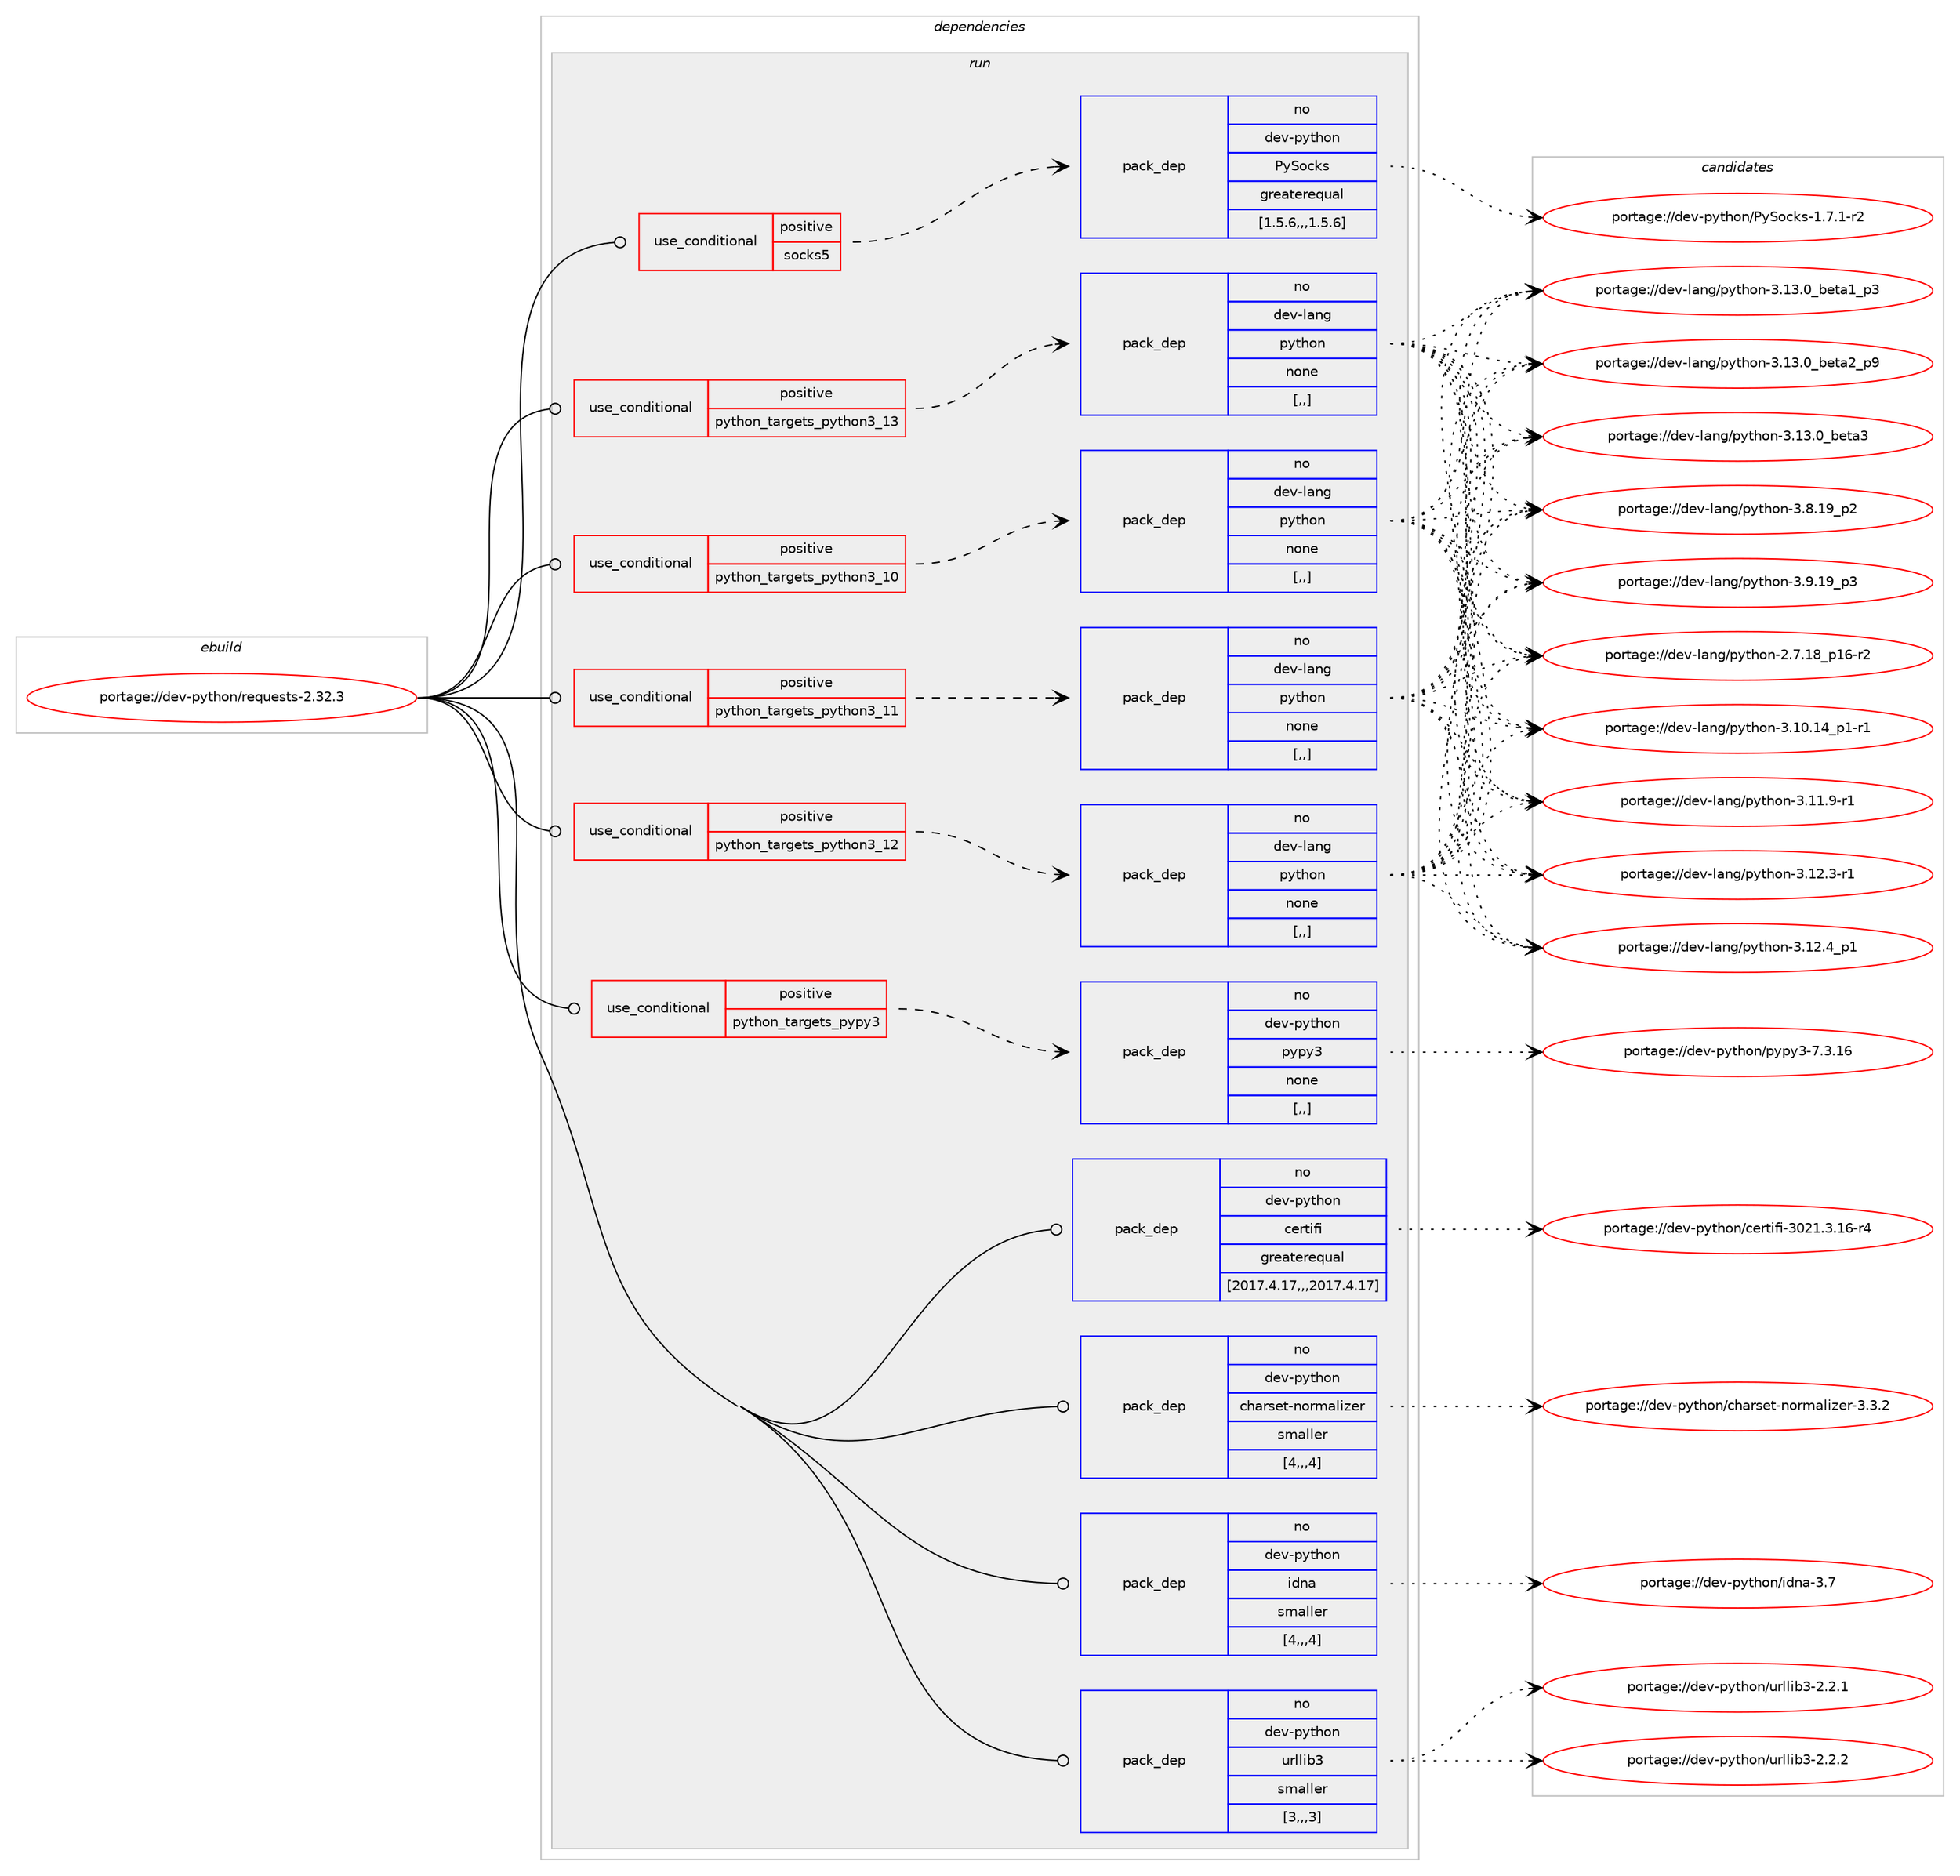 digraph prolog {

# *************
# Graph options
# *************

newrank=true;
concentrate=true;
compound=true;
graph [rankdir=LR,fontname=Helvetica,fontsize=10,ranksep=1.5];#, ranksep=2.5, nodesep=0.2];
edge  [arrowhead=vee];
node  [fontname=Helvetica,fontsize=10];

# **********
# The ebuild
# **********

subgraph cluster_leftcol {
color=gray;
rank=same;
label=<<i>ebuild</i>>;
id [label="portage://dev-python/requests-2.32.3", color=red, width=4, href="../dev-python/requests-2.32.3.svg"];
}

# ****************
# The dependencies
# ****************

subgraph cluster_midcol {
color=gray;
label=<<i>dependencies</i>>;
subgraph cluster_compile {
fillcolor="#eeeeee";
style=filled;
label=<<i>compile</i>>;
}
subgraph cluster_compileandrun {
fillcolor="#eeeeee";
style=filled;
label=<<i>compile and run</i>>;
}
subgraph cluster_run {
fillcolor="#eeeeee";
style=filled;
label=<<i>run</i>>;
subgraph cond37725 {
dependency157756 [label=<<TABLE BORDER="0" CELLBORDER="1" CELLSPACING="0" CELLPADDING="4"><TR><TD ROWSPAN="3" CELLPADDING="10">use_conditional</TD></TR><TR><TD>positive</TD></TR><TR><TD>python_targets_pypy3</TD></TR></TABLE>>, shape=none, color=red];
subgraph pack118793 {
dependency157757 [label=<<TABLE BORDER="0" CELLBORDER="1" CELLSPACING="0" CELLPADDING="4" WIDTH="220"><TR><TD ROWSPAN="6" CELLPADDING="30">pack_dep</TD></TR><TR><TD WIDTH="110">no</TD></TR><TR><TD>dev-python</TD></TR><TR><TD>pypy3</TD></TR><TR><TD>none</TD></TR><TR><TD>[,,]</TD></TR></TABLE>>, shape=none, color=blue];
}
dependency157756:e -> dependency157757:w [weight=20,style="dashed",arrowhead="vee"];
}
id:e -> dependency157756:w [weight=20,style="solid",arrowhead="odot"];
subgraph cond37726 {
dependency157758 [label=<<TABLE BORDER="0" CELLBORDER="1" CELLSPACING="0" CELLPADDING="4"><TR><TD ROWSPAN="3" CELLPADDING="10">use_conditional</TD></TR><TR><TD>positive</TD></TR><TR><TD>python_targets_python3_10</TD></TR></TABLE>>, shape=none, color=red];
subgraph pack118794 {
dependency157759 [label=<<TABLE BORDER="0" CELLBORDER="1" CELLSPACING="0" CELLPADDING="4" WIDTH="220"><TR><TD ROWSPAN="6" CELLPADDING="30">pack_dep</TD></TR><TR><TD WIDTH="110">no</TD></TR><TR><TD>dev-lang</TD></TR><TR><TD>python</TD></TR><TR><TD>none</TD></TR><TR><TD>[,,]</TD></TR></TABLE>>, shape=none, color=blue];
}
dependency157758:e -> dependency157759:w [weight=20,style="dashed",arrowhead="vee"];
}
id:e -> dependency157758:w [weight=20,style="solid",arrowhead="odot"];
subgraph cond37727 {
dependency157760 [label=<<TABLE BORDER="0" CELLBORDER="1" CELLSPACING="0" CELLPADDING="4"><TR><TD ROWSPAN="3" CELLPADDING="10">use_conditional</TD></TR><TR><TD>positive</TD></TR><TR><TD>python_targets_python3_11</TD></TR></TABLE>>, shape=none, color=red];
subgraph pack118795 {
dependency157761 [label=<<TABLE BORDER="0" CELLBORDER="1" CELLSPACING="0" CELLPADDING="4" WIDTH="220"><TR><TD ROWSPAN="6" CELLPADDING="30">pack_dep</TD></TR><TR><TD WIDTH="110">no</TD></TR><TR><TD>dev-lang</TD></TR><TR><TD>python</TD></TR><TR><TD>none</TD></TR><TR><TD>[,,]</TD></TR></TABLE>>, shape=none, color=blue];
}
dependency157760:e -> dependency157761:w [weight=20,style="dashed",arrowhead="vee"];
}
id:e -> dependency157760:w [weight=20,style="solid",arrowhead="odot"];
subgraph cond37728 {
dependency157762 [label=<<TABLE BORDER="0" CELLBORDER="1" CELLSPACING="0" CELLPADDING="4"><TR><TD ROWSPAN="3" CELLPADDING="10">use_conditional</TD></TR><TR><TD>positive</TD></TR><TR><TD>python_targets_python3_12</TD></TR></TABLE>>, shape=none, color=red];
subgraph pack118796 {
dependency157763 [label=<<TABLE BORDER="0" CELLBORDER="1" CELLSPACING="0" CELLPADDING="4" WIDTH="220"><TR><TD ROWSPAN="6" CELLPADDING="30">pack_dep</TD></TR><TR><TD WIDTH="110">no</TD></TR><TR><TD>dev-lang</TD></TR><TR><TD>python</TD></TR><TR><TD>none</TD></TR><TR><TD>[,,]</TD></TR></TABLE>>, shape=none, color=blue];
}
dependency157762:e -> dependency157763:w [weight=20,style="dashed",arrowhead="vee"];
}
id:e -> dependency157762:w [weight=20,style="solid",arrowhead="odot"];
subgraph cond37729 {
dependency157764 [label=<<TABLE BORDER="0" CELLBORDER="1" CELLSPACING="0" CELLPADDING="4"><TR><TD ROWSPAN="3" CELLPADDING="10">use_conditional</TD></TR><TR><TD>positive</TD></TR><TR><TD>python_targets_python3_13</TD></TR></TABLE>>, shape=none, color=red];
subgraph pack118797 {
dependency157765 [label=<<TABLE BORDER="0" CELLBORDER="1" CELLSPACING="0" CELLPADDING="4" WIDTH="220"><TR><TD ROWSPAN="6" CELLPADDING="30">pack_dep</TD></TR><TR><TD WIDTH="110">no</TD></TR><TR><TD>dev-lang</TD></TR><TR><TD>python</TD></TR><TR><TD>none</TD></TR><TR><TD>[,,]</TD></TR></TABLE>>, shape=none, color=blue];
}
dependency157764:e -> dependency157765:w [weight=20,style="dashed",arrowhead="vee"];
}
id:e -> dependency157764:w [weight=20,style="solid",arrowhead="odot"];
subgraph cond37730 {
dependency157766 [label=<<TABLE BORDER="0" CELLBORDER="1" CELLSPACING="0" CELLPADDING="4"><TR><TD ROWSPAN="3" CELLPADDING="10">use_conditional</TD></TR><TR><TD>positive</TD></TR><TR><TD>socks5</TD></TR></TABLE>>, shape=none, color=red];
subgraph pack118798 {
dependency157767 [label=<<TABLE BORDER="0" CELLBORDER="1" CELLSPACING="0" CELLPADDING="4" WIDTH="220"><TR><TD ROWSPAN="6" CELLPADDING="30">pack_dep</TD></TR><TR><TD WIDTH="110">no</TD></TR><TR><TD>dev-python</TD></TR><TR><TD>PySocks</TD></TR><TR><TD>greaterequal</TD></TR><TR><TD>[1.5.6,,,1.5.6]</TD></TR></TABLE>>, shape=none, color=blue];
}
dependency157766:e -> dependency157767:w [weight=20,style="dashed",arrowhead="vee"];
}
id:e -> dependency157766:w [weight=20,style="solid",arrowhead="odot"];
subgraph pack118799 {
dependency157768 [label=<<TABLE BORDER="0" CELLBORDER="1" CELLSPACING="0" CELLPADDING="4" WIDTH="220"><TR><TD ROWSPAN="6" CELLPADDING="30">pack_dep</TD></TR><TR><TD WIDTH="110">no</TD></TR><TR><TD>dev-python</TD></TR><TR><TD>certifi</TD></TR><TR><TD>greaterequal</TD></TR><TR><TD>[2017.4.17,,,2017.4.17]</TD></TR></TABLE>>, shape=none, color=blue];
}
id:e -> dependency157768:w [weight=20,style="solid",arrowhead="odot"];
subgraph pack118800 {
dependency157769 [label=<<TABLE BORDER="0" CELLBORDER="1" CELLSPACING="0" CELLPADDING="4" WIDTH="220"><TR><TD ROWSPAN="6" CELLPADDING="30">pack_dep</TD></TR><TR><TD WIDTH="110">no</TD></TR><TR><TD>dev-python</TD></TR><TR><TD>charset-normalizer</TD></TR><TR><TD>smaller</TD></TR><TR><TD>[4,,,4]</TD></TR></TABLE>>, shape=none, color=blue];
}
id:e -> dependency157769:w [weight=20,style="solid",arrowhead="odot"];
subgraph pack118801 {
dependency157770 [label=<<TABLE BORDER="0" CELLBORDER="1" CELLSPACING="0" CELLPADDING="4" WIDTH="220"><TR><TD ROWSPAN="6" CELLPADDING="30">pack_dep</TD></TR><TR><TD WIDTH="110">no</TD></TR><TR><TD>dev-python</TD></TR><TR><TD>idna</TD></TR><TR><TD>smaller</TD></TR><TR><TD>[4,,,4]</TD></TR></TABLE>>, shape=none, color=blue];
}
id:e -> dependency157770:w [weight=20,style="solid",arrowhead="odot"];
subgraph pack118802 {
dependency157771 [label=<<TABLE BORDER="0" CELLBORDER="1" CELLSPACING="0" CELLPADDING="4" WIDTH="220"><TR><TD ROWSPAN="6" CELLPADDING="30">pack_dep</TD></TR><TR><TD WIDTH="110">no</TD></TR><TR><TD>dev-python</TD></TR><TR><TD>urllib3</TD></TR><TR><TD>smaller</TD></TR><TR><TD>[3,,,3]</TD></TR></TABLE>>, shape=none, color=blue];
}
id:e -> dependency157771:w [weight=20,style="solid",arrowhead="odot"];
}
}

# **************
# The candidates
# **************

subgraph cluster_choices {
rank=same;
color=gray;
label=<<i>candidates</i>>;

subgraph choice118793 {
color=black;
nodesep=1;
choice10010111845112121116104111110471121211121215145554651464954 [label="portage://dev-python/pypy3-7.3.16", color=red, width=4,href="../dev-python/pypy3-7.3.16.svg"];
dependency157757:e -> choice10010111845112121116104111110471121211121215145554651464954:w [style=dotted,weight="100"];
}
subgraph choice118794 {
color=black;
nodesep=1;
choice100101118451089711010347112121116104111110455046554649569511249544511450 [label="portage://dev-lang/python-2.7.18_p16-r2", color=red, width=4,href="../dev-lang/python-2.7.18_p16-r2.svg"];
choice100101118451089711010347112121116104111110455146494846495295112494511449 [label="portage://dev-lang/python-3.10.14_p1-r1", color=red, width=4,href="../dev-lang/python-3.10.14_p1-r1.svg"];
choice100101118451089711010347112121116104111110455146494946574511449 [label="portage://dev-lang/python-3.11.9-r1", color=red, width=4,href="../dev-lang/python-3.11.9-r1.svg"];
choice100101118451089711010347112121116104111110455146495046514511449 [label="portage://dev-lang/python-3.12.3-r1", color=red, width=4,href="../dev-lang/python-3.12.3-r1.svg"];
choice100101118451089711010347112121116104111110455146495046529511249 [label="portage://dev-lang/python-3.12.4_p1", color=red, width=4,href="../dev-lang/python-3.12.4_p1.svg"];
choice10010111845108971101034711212111610411111045514649514648959810111697499511251 [label="portage://dev-lang/python-3.13.0_beta1_p3", color=red, width=4,href="../dev-lang/python-3.13.0_beta1_p3.svg"];
choice10010111845108971101034711212111610411111045514649514648959810111697509511257 [label="portage://dev-lang/python-3.13.0_beta2_p9", color=red, width=4,href="../dev-lang/python-3.13.0_beta2_p9.svg"];
choice1001011184510897110103471121211161041111104551464951464895981011169751 [label="portage://dev-lang/python-3.13.0_beta3", color=red, width=4,href="../dev-lang/python-3.13.0_beta3.svg"];
choice100101118451089711010347112121116104111110455146564649579511250 [label="portage://dev-lang/python-3.8.19_p2", color=red, width=4,href="../dev-lang/python-3.8.19_p2.svg"];
choice100101118451089711010347112121116104111110455146574649579511251 [label="portage://dev-lang/python-3.9.19_p3", color=red, width=4,href="../dev-lang/python-3.9.19_p3.svg"];
dependency157759:e -> choice100101118451089711010347112121116104111110455046554649569511249544511450:w [style=dotted,weight="100"];
dependency157759:e -> choice100101118451089711010347112121116104111110455146494846495295112494511449:w [style=dotted,weight="100"];
dependency157759:e -> choice100101118451089711010347112121116104111110455146494946574511449:w [style=dotted,weight="100"];
dependency157759:e -> choice100101118451089711010347112121116104111110455146495046514511449:w [style=dotted,weight="100"];
dependency157759:e -> choice100101118451089711010347112121116104111110455146495046529511249:w [style=dotted,weight="100"];
dependency157759:e -> choice10010111845108971101034711212111610411111045514649514648959810111697499511251:w [style=dotted,weight="100"];
dependency157759:e -> choice10010111845108971101034711212111610411111045514649514648959810111697509511257:w [style=dotted,weight="100"];
dependency157759:e -> choice1001011184510897110103471121211161041111104551464951464895981011169751:w [style=dotted,weight="100"];
dependency157759:e -> choice100101118451089711010347112121116104111110455146564649579511250:w [style=dotted,weight="100"];
dependency157759:e -> choice100101118451089711010347112121116104111110455146574649579511251:w [style=dotted,weight="100"];
}
subgraph choice118795 {
color=black;
nodesep=1;
choice100101118451089711010347112121116104111110455046554649569511249544511450 [label="portage://dev-lang/python-2.7.18_p16-r2", color=red, width=4,href="../dev-lang/python-2.7.18_p16-r2.svg"];
choice100101118451089711010347112121116104111110455146494846495295112494511449 [label="portage://dev-lang/python-3.10.14_p1-r1", color=red, width=4,href="../dev-lang/python-3.10.14_p1-r1.svg"];
choice100101118451089711010347112121116104111110455146494946574511449 [label="portage://dev-lang/python-3.11.9-r1", color=red, width=4,href="../dev-lang/python-3.11.9-r1.svg"];
choice100101118451089711010347112121116104111110455146495046514511449 [label="portage://dev-lang/python-3.12.3-r1", color=red, width=4,href="../dev-lang/python-3.12.3-r1.svg"];
choice100101118451089711010347112121116104111110455146495046529511249 [label="portage://dev-lang/python-3.12.4_p1", color=red, width=4,href="../dev-lang/python-3.12.4_p1.svg"];
choice10010111845108971101034711212111610411111045514649514648959810111697499511251 [label="portage://dev-lang/python-3.13.0_beta1_p3", color=red, width=4,href="../dev-lang/python-3.13.0_beta1_p3.svg"];
choice10010111845108971101034711212111610411111045514649514648959810111697509511257 [label="portage://dev-lang/python-3.13.0_beta2_p9", color=red, width=4,href="../dev-lang/python-3.13.0_beta2_p9.svg"];
choice1001011184510897110103471121211161041111104551464951464895981011169751 [label="portage://dev-lang/python-3.13.0_beta3", color=red, width=4,href="../dev-lang/python-3.13.0_beta3.svg"];
choice100101118451089711010347112121116104111110455146564649579511250 [label="portage://dev-lang/python-3.8.19_p2", color=red, width=4,href="../dev-lang/python-3.8.19_p2.svg"];
choice100101118451089711010347112121116104111110455146574649579511251 [label="portage://dev-lang/python-3.9.19_p3", color=red, width=4,href="../dev-lang/python-3.9.19_p3.svg"];
dependency157761:e -> choice100101118451089711010347112121116104111110455046554649569511249544511450:w [style=dotted,weight="100"];
dependency157761:e -> choice100101118451089711010347112121116104111110455146494846495295112494511449:w [style=dotted,weight="100"];
dependency157761:e -> choice100101118451089711010347112121116104111110455146494946574511449:w [style=dotted,weight="100"];
dependency157761:e -> choice100101118451089711010347112121116104111110455146495046514511449:w [style=dotted,weight="100"];
dependency157761:e -> choice100101118451089711010347112121116104111110455146495046529511249:w [style=dotted,weight="100"];
dependency157761:e -> choice10010111845108971101034711212111610411111045514649514648959810111697499511251:w [style=dotted,weight="100"];
dependency157761:e -> choice10010111845108971101034711212111610411111045514649514648959810111697509511257:w [style=dotted,weight="100"];
dependency157761:e -> choice1001011184510897110103471121211161041111104551464951464895981011169751:w [style=dotted,weight="100"];
dependency157761:e -> choice100101118451089711010347112121116104111110455146564649579511250:w [style=dotted,weight="100"];
dependency157761:e -> choice100101118451089711010347112121116104111110455146574649579511251:w [style=dotted,weight="100"];
}
subgraph choice118796 {
color=black;
nodesep=1;
choice100101118451089711010347112121116104111110455046554649569511249544511450 [label="portage://dev-lang/python-2.7.18_p16-r2", color=red, width=4,href="../dev-lang/python-2.7.18_p16-r2.svg"];
choice100101118451089711010347112121116104111110455146494846495295112494511449 [label="portage://dev-lang/python-3.10.14_p1-r1", color=red, width=4,href="../dev-lang/python-3.10.14_p1-r1.svg"];
choice100101118451089711010347112121116104111110455146494946574511449 [label="portage://dev-lang/python-3.11.9-r1", color=red, width=4,href="../dev-lang/python-3.11.9-r1.svg"];
choice100101118451089711010347112121116104111110455146495046514511449 [label="portage://dev-lang/python-3.12.3-r1", color=red, width=4,href="../dev-lang/python-3.12.3-r1.svg"];
choice100101118451089711010347112121116104111110455146495046529511249 [label="portage://dev-lang/python-3.12.4_p1", color=red, width=4,href="../dev-lang/python-3.12.4_p1.svg"];
choice10010111845108971101034711212111610411111045514649514648959810111697499511251 [label="portage://dev-lang/python-3.13.0_beta1_p3", color=red, width=4,href="../dev-lang/python-3.13.0_beta1_p3.svg"];
choice10010111845108971101034711212111610411111045514649514648959810111697509511257 [label="portage://dev-lang/python-3.13.0_beta2_p9", color=red, width=4,href="../dev-lang/python-3.13.0_beta2_p9.svg"];
choice1001011184510897110103471121211161041111104551464951464895981011169751 [label="portage://dev-lang/python-3.13.0_beta3", color=red, width=4,href="../dev-lang/python-3.13.0_beta3.svg"];
choice100101118451089711010347112121116104111110455146564649579511250 [label="portage://dev-lang/python-3.8.19_p2", color=red, width=4,href="../dev-lang/python-3.8.19_p2.svg"];
choice100101118451089711010347112121116104111110455146574649579511251 [label="portage://dev-lang/python-3.9.19_p3", color=red, width=4,href="../dev-lang/python-3.9.19_p3.svg"];
dependency157763:e -> choice100101118451089711010347112121116104111110455046554649569511249544511450:w [style=dotted,weight="100"];
dependency157763:e -> choice100101118451089711010347112121116104111110455146494846495295112494511449:w [style=dotted,weight="100"];
dependency157763:e -> choice100101118451089711010347112121116104111110455146494946574511449:w [style=dotted,weight="100"];
dependency157763:e -> choice100101118451089711010347112121116104111110455146495046514511449:w [style=dotted,weight="100"];
dependency157763:e -> choice100101118451089711010347112121116104111110455146495046529511249:w [style=dotted,weight="100"];
dependency157763:e -> choice10010111845108971101034711212111610411111045514649514648959810111697499511251:w [style=dotted,weight="100"];
dependency157763:e -> choice10010111845108971101034711212111610411111045514649514648959810111697509511257:w [style=dotted,weight="100"];
dependency157763:e -> choice1001011184510897110103471121211161041111104551464951464895981011169751:w [style=dotted,weight="100"];
dependency157763:e -> choice100101118451089711010347112121116104111110455146564649579511250:w [style=dotted,weight="100"];
dependency157763:e -> choice100101118451089711010347112121116104111110455146574649579511251:w [style=dotted,weight="100"];
}
subgraph choice118797 {
color=black;
nodesep=1;
choice100101118451089711010347112121116104111110455046554649569511249544511450 [label="portage://dev-lang/python-2.7.18_p16-r2", color=red, width=4,href="../dev-lang/python-2.7.18_p16-r2.svg"];
choice100101118451089711010347112121116104111110455146494846495295112494511449 [label="portage://dev-lang/python-3.10.14_p1-r1", color=red, width=4,href="../dev-lang/python-3.10.14_p1-r1.svg"];
choice100101118451089711010347112121116104111110455146494946574511449 [label="portage://dev-lang/python-3.11.9-r1", color=red, width=4,href="../dev-lang/python-3.11.9-r1.svg"];
choice100101118451089711010347112121116104111110455146495046514511449 [label="portage://dev-lang/python-3.12.3-r1", color=red, width=4,href="../dev-lang/python-3.12.3-r1.svg"];
choice100101118451089711010347112121116104111110455146495046529511249 [label="portage://dev-lang/python-3.12.4_p1", color=red, width=4,href="../dev-lang/python-3.12.4_p1.svg"];
choice10010111845108971101034711212111610411111045514649514648959810111697499511251 [label="portage://dev-lang/python-3.13.0_beta1_p3", color=red, width=4,href="../dev-lang/python-3.13.0_beta1_p3.svg"];
choice10010111845108971101034711212111610411111045514649514648959810111697509511257 [label="portage://dev-lang/python-3.13.0_beta2_p9", color=red, width=4,href="../dev-lang/python-3.13.0_beta2_p9.svg"];
choice1001011184510897110103471121211161041111104551464951464895981011169751 [label="portage://dev-lang/python-3.13.0_beta3", color=red, width=4,href="../dev-lang/python-3.13.0_beta3.svg"];
choice100101118451089711010347112121116104111110455146564649579511250 [label="portage://dev-lang/python-3.8.19_p2", color=red, width=4,href="../dev-lang/python-3.8.19_p2.svg"];
choice100101118451089711010347112121116104111110455146574649579511251 [label="portage://dev-lang/python-3.9.19_p3", color=red, width=4,href="../dev-lang/python-3.9.19_p3.svg"];
dependency157765:e -> choice100101118451089711010347112121116104111110455046554649569511249544511450:w [style=dotted,weight="100"];
dependency157765:e -> choice100101118451089711010347112121116104111110455146494846495295112494511449:w [style=dotted,weight="100"];
dependency157765:e -> choice100101118451089711010347112121116104111110455146494946574511449:w [style=dotted,weight="100"];
dependency157765:e -> choice100101118451089711010347112121116104111110455146495046514511449:w [style=dotted,weight="100"];
dependency157765:e -> choice100101118451089711010347112121116104111110455146495046529511249:w [style=dotted,weight="100"];
dependency157765:e -> choice10010111845108971101034711212111610411111045514649514648959810111697499511251:w [style=dotted,weight="100"];
dependency157765:e -> choice10010111845108971101034711212111610411111045514649514648959810111697509511257:w [style=dotted,weight="100"];
dependency157765:e -> choice1001011184510897110103471121211161041111104551464951464895981011169751:w [style=dotted,weight="100"];
dependency157765:e -> choice100101118451089711010347112121116104111110455146564649579511250:w [style=dotted,weight="100"];
dependency157765:e -> choice100101118451089711010347112121116104111110455146574649579511251:w [style=dotted,weight="100"];
}
subgraph choice118798 {
color=black;
nodesep=1;
choice10010111845112121116104111110478012183111991071154549465546494511450 [label="portage://dev-python/PySocks-1.7.1-r2", color=red, width=4,href="../dev-python/PySocks-1.7.1-r2.svg"];
dependency157767:e -> choice10010111845112121116104111110478012183111991071154549465546494511450:w [style=dotted,weight="100"];
}
subgraph choice118799 {
color=black;
nodesep=1;
choice100101118451121211161041111104799101114116105102105455148504946514649544511452 [label="portage://dev-python/certifi-3021.3.16-r4", color=red, width=4,href="../dev-python/certifi-3021.3.16-r4.svg"];
dependency157768:e -> choice100101118451121211161041111104799101114116105102105455148504946514649544511452:w [style=dotted,weight="100"];
}
subgraph choice118800 {
color=black;
nodesep=1;
choice100101118451121211161041111104799104971141151011164511011111410997108105122101114455146514650 [label="portage://dev-python/charset-normalizer-3.3.2", color=red, width=4,href="../dev-python/charset-normalizer-3.3.2.svg"];
dependency157769:e -> choice100101118451121211161041111104799104971141151011164511011111410997108105122101114455146514650:w [style=dotted,weight="100"];
}
subgraph choice118801 {
color=black;
nodesep=1;
choice10010111845112121116104111110471051001109745514655 [label="portage://dev-python/idna-3.7", color=red, width=4,href="../dev-python/idna-3.7.svg"];
dependency157770:e -> choice10010111845112121116104111110471051001109745514655:w [style=dotted,weight="100"];
}
subgraph choice118802 {
color=black;
nodesep=1;
choice10010111845112121116104111110471171141081081059851455046504649 [label="portage://dev-python/urllib3-2.2.1", color=red, width=4,href="../dev-python/urllib3-2.2.1.svg"];
choice10010111845112121116104111110471171141081081059851455046504650 [label="portage://dev-python/urllib3-2.2.2", color=red, width=4,href="../dev-python/urllib3-2.2.2.svg"];
dependency157771:e -> choice10010111845112121116104111110471171141081081059851455046504649:w [style=dotted,weight="100"];
dependency157771:e -> choice10010111845112121116104111110471171141081081059851455046504650:w [style=dotted,weight="100"];
}
}

}
